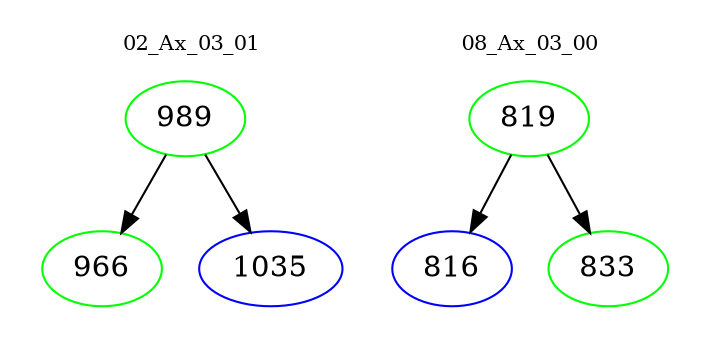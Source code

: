 digraph{
subgraph cluster_0 {
color = white
label = "02_Ax_03_01";
fontsize=10;
T0_989 [label="989", color="green"]
T0_989 -> T0_966 [color="black"]
T0_966 [label="966", color="green"]
T0_989 -> T0_1035 [color="black"]
T0_1035 [label="1035", color="blue"]
}
subgraph cluster_1 {
color = white
label = "08_Ax_03_00";
fontsize=10;
T1_819 [label="819", color="green"]
T1_819 -> T1_816 [color="black"]
T1_816 [label="816", color="blue"]
T1_819 -> T1_833 [color="black"]
T1_833 [label="833", color="green"]
}
}

